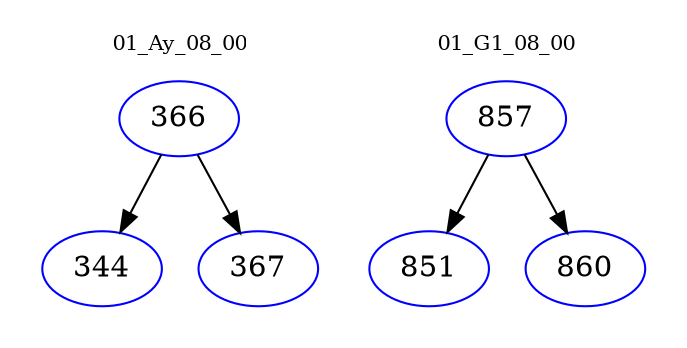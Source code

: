digraph{
subgraph cluster_0 {
color = white
label = "01_Ay_08_00";
fontsize=10;
T0_366 [label="366", color="blue"]
T0_366 -> T0_344 [color="black"]
T0_344 [label="344", color="blue"]
T0_366 -> T0_367 [color="black"]
T0_367 [label="367", color="blue"]
}
subgraph cluster_1 {
color = white
label = "01_G1_08_00";
fontsize=10;
T1_857 [label="857", color="blue"]
T1_857 -> T1_851 [color="black"]
T1_851 [label="851", color="blue"]
T1_857 -> T1_860 [color="black"]
T1_860 [label="860", color="blue"]
}
}
